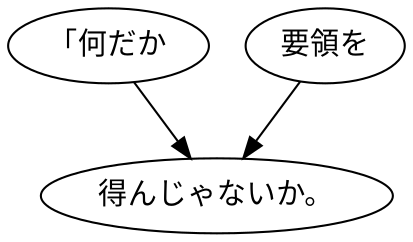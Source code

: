 digraph graph7281 {
	node0 [label="「何だか"];
	node1 [label="要領を"];
	node2 [label="得んじゃないか。"];
	node0 -> node2;
	node1 -> node2;
}
